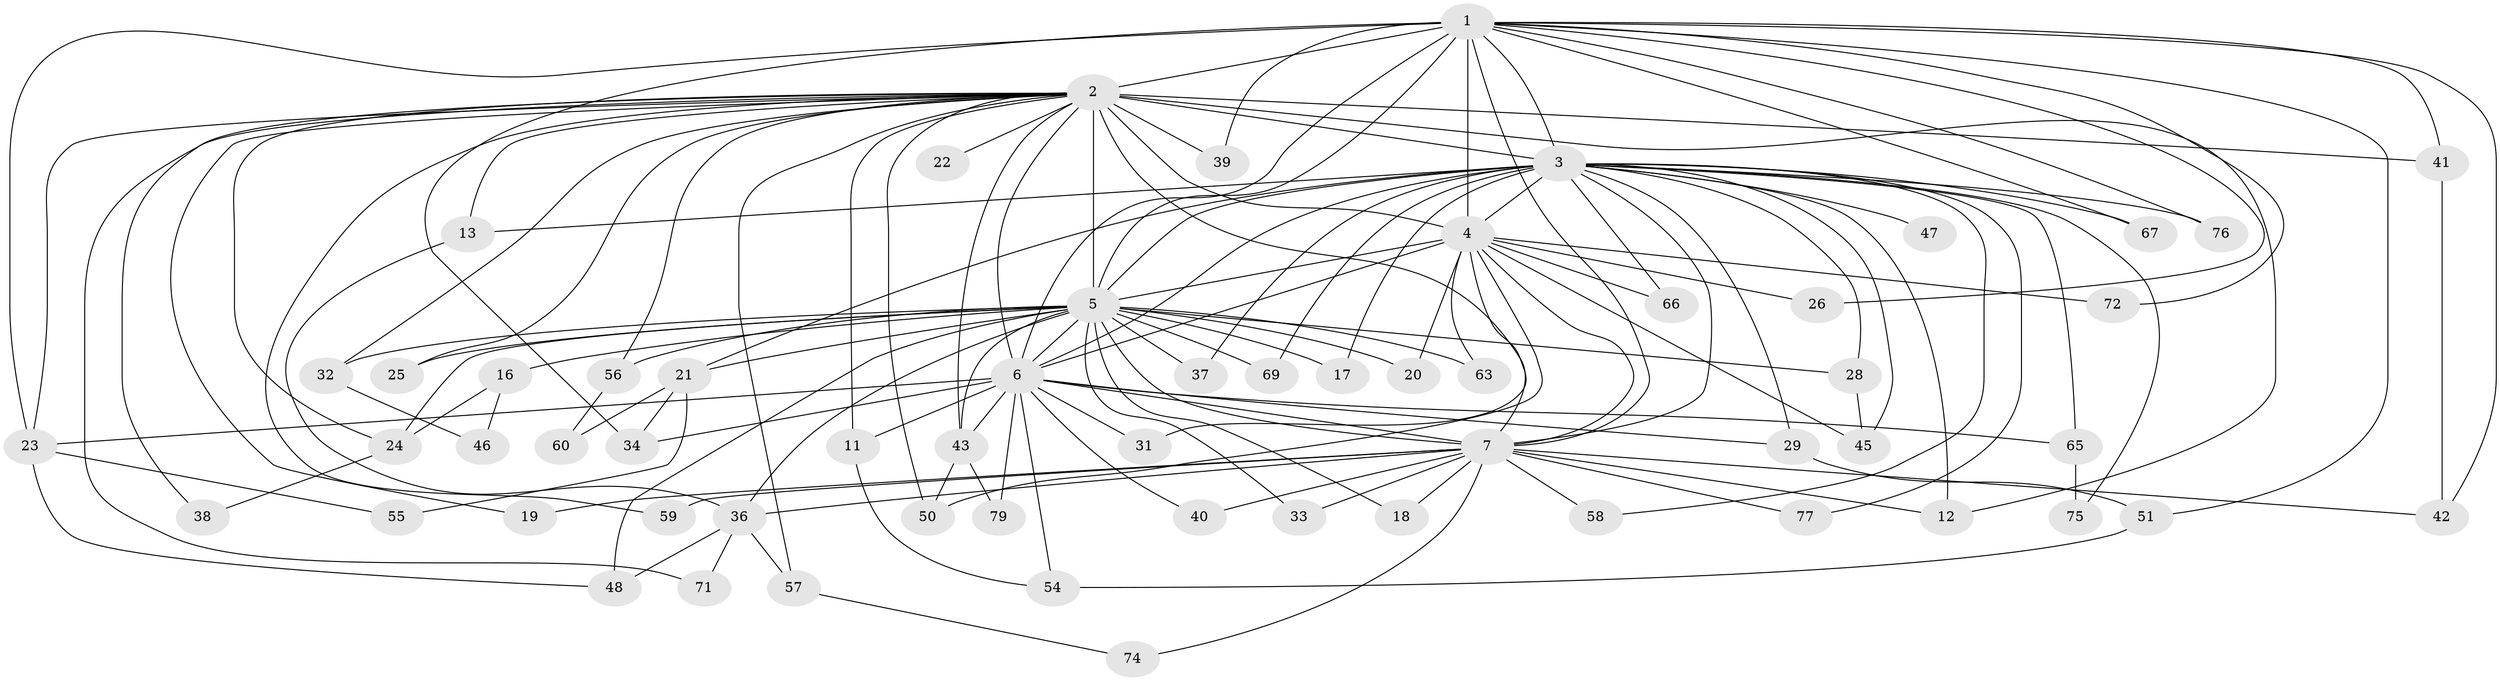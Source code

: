 // original degree distribution, {17: 0.0125, 16: 0.025, 20: 0.025, 19: 0.0125, 23: 0.0125, 21: 0.0125, 15: 0.0125, 22: 0.0125, 3: 0.225, 6: 0.0375, 5: 0.0375, 2: 0.5625, 4: 0.0125}
// Generated by graph-tools (version 1.1) at 2025/41/03/06/25 10:41:40]
// undirected, 60 vertices, 135 edges
graph export_dot {
graph [start="1"]
  node [color=gray90,style=filled];
  1 [super="+15"];
  2 [super="+10"];
  3 [super="+9"];
  4 [super="+68"];
  5 [super="+8"];
  6 [super="+35"];
  7 [super="+14"];
  11;
  12 [super="+27"];
  13;
  16 [super="+49"];
  17;
  18;
  19;
  20;
  21 [super="+61"];
  22;
  23 [super="+44"];
  24 [super="+30"];
  25;
  26;
  28;
  29;
  31;
  32;
  33;
  34 [super="+64"];
  36 [super="+52"];
  37;
  38;
  39;
  40;
  41;
  42 [super="+62"];
  43 [super="+70"];
  45 [super="+78"];
  46;
  47;
  48 [super="+53"];
  50 [super="+73"];
  51 [super="+80"];
  54;
  55;
  56;
  57;
  58;
  59;
  60;
  63;
  65;
  66;
  67;
  69;
  71;
  72;
  74;
  75;
  76;
  77;
  79;
  1 -- 2 [weight=2];
  1 -- 3 [weight=2];
  1 -- 4 [weight=2];
  1 -- 5 [weight=2];
  1 -- 6 [weight=2];
  1 -- 7;
  1 -- 39;
  1 -- 41;
  1 -- 42;
  1 -- 51;
  1 -- 67;
  1 -- 72;
  1 -- 34;
  1 -- 26;
  1 -- 76;
  1 -- 23;
  2 -- 3 [weight=4];
  2 -- 4 [weight=3];
  2 -- 5 [weight=4];
  2 -- 6 [weight=2];
  2 -- 7 [weight=2];
  2 -- 19;
  2 -- 41;
  2 -- 43;
  2 -- 57;
  2 -- 59;
  2 -- 71;
  2 -- 11;
  2 -- 13;
  2 -- 22;
  2 -- 23;
  2 -- 25;
  2 -- 32;
  2 -- 38;
  2 -- 39;
  2 -- 50;
  2 -- 56;
  2 -- 12;
  2 -- 24;
  3 -- 4 [weight=2];
  3 -- 5 [weight=4];
  3 -- 6 [weight=2];
  3 -- 7 [weight=2];
  3 -- 17;
  3 -- 28;
  3 -- 29;
  3 -- 37;
  3 -- 47 [weight=2];
  3 -- 58;
  3 -- 66;
  3 -- 67;
  3 -- 69;
  3 -- 75;
  3 -- 76;
  3 -- 65;
  3 -- 12;
  3 -- 45;
  3 -- 13;
  3 -- 77;
  3 -- 21;
  4 -- 5 [weight=2];
  4 -- 6;
  4 -- 7;
  4 -- 20;
  4 -- 26;
  4 -- 31;
  4 -- 63;
  4 -- 66;
  4 -- 72;
  4 -- 50;
  4 -- 45;
  5 -- 6 [weight=2];
  5 -- 7 [weight=2];
  5 -- 16 [weight=3];
  5 -- 17;
  5 -- 18;
  5 -- 21 [weight=2];
  5 -- 24;
  5 -- 25;
  5 -- 32;
  5 -- 37;
  5 -- 56;
  5 -- 63;
  5 -- 69;
  5 -- 33;
  5 -- 36;
  5 -- 48;
  5 -- 20;
  5 -- 28;
  5 -- 43;
  6 -- 7;
  6 -- 11;
  6 -- 23;
  6 -- 29;
  6 -- 31;
  6 -- 34;
  6 -- 40;
  6 -- 43;
  6 -- 54;
  6 -- 65;
  6 -- 79;
  7 -- 12;
  7 -- 19;
  7 -- 33;
  7 -- 36;
  7 -- 40;
  7 -- 42;
  7 -- 58;
  7 -- 59;
  7 -- 74;
  7 -- 77;
  7 -- 18;
  11 -- 54;
  13 -- 36;
  16 -- 24;
  16 -- 46;
  21 -- 55;
  21 -- 60;
  21 -- 34;
  23 -- 55;
  23 -- 48;
  24 -- 38;
  28 -- 45;
  29 -- 51;
  32 -- 46;
  36 -- 48;
  36 -- 57;
  36 -- 71;
  41 -- 42;
  43 -- 50;
  43 -- 79;
  51 -- 54;
  56 -- 60;
  57 -- 74;
  65 -- 75;
}
